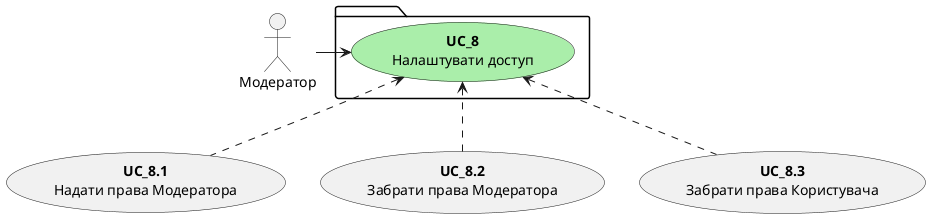 @startuml
package {
        usecase "<b>UC_8</b>\nНалаштувати доступ" as UC_8 #aaeeaa
    }
    
    usecase "<b>UC_8.1</b>\nНадати права Модератора" as UC_8.1
    usecase "<b>UC_8.2</b>\nЗабрати права Модератора" as UC_8.2
    usecase "<b>UC_8.3</b>\nЗабрати права Користувача" as UC_8.3
    UC_8.1 .u.> UC_8
    UC_8.2 .u.> UC_8
    UC_8.3 .u.> UC_8
    Модератор -> UC_8
@enduml
